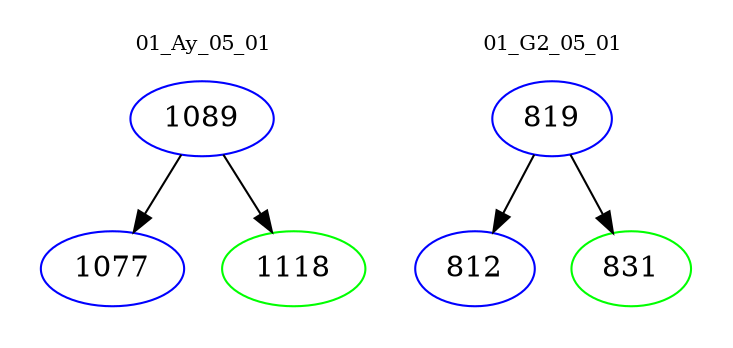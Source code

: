 digraph{
subgraph cluster_0 {
color = white
label = "01_Ay_05_01";
fontsize=10;
T0_1089 [label="1089", color="blue"]
T0_1089 -> T0_1077 [color="black"]
T0_1077 [label="1077", color="blue"]
T0_1089 -> T0_1118 [color="black"]
T0_1118 [label="1118", color="green"]
}
subgraph cluster_1 {
color = white
label = "01_G2_05_01";
fontsize=10;
T1_819 [label="819", color="blue"]
T1_819 -> T1_812 [color="black"]
T1_812 [label="812", color="blue"]
T1_819 -> T1_831 [color="black"]
T1_831 [label="831", color="green"]
}
}
